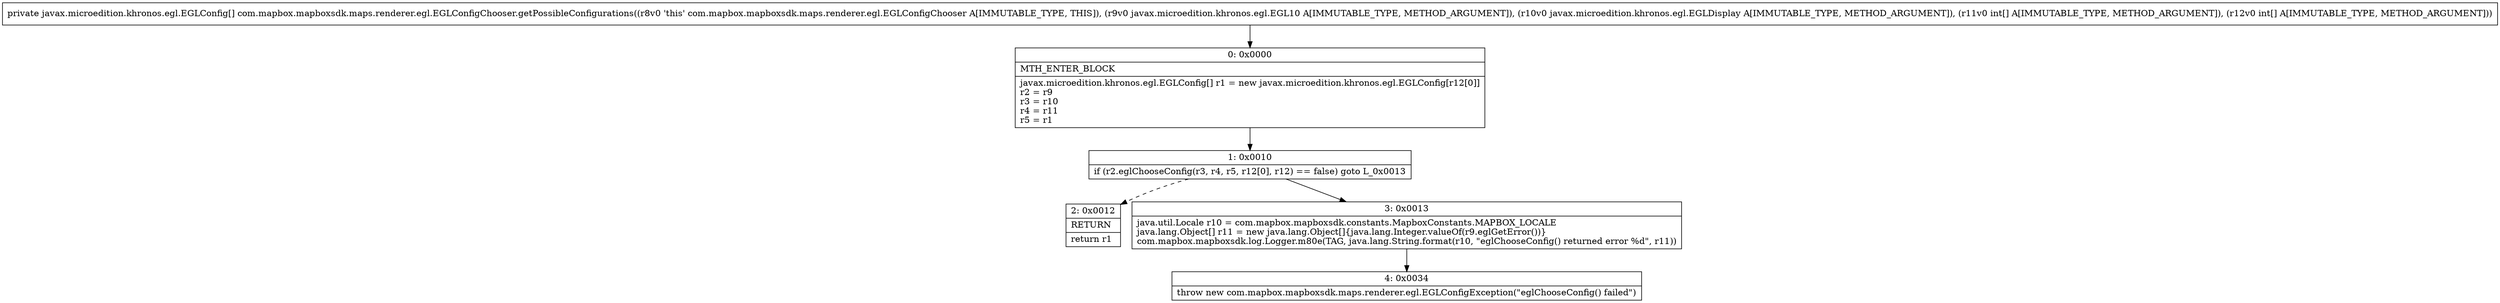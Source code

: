 digraph "CFG forcom.mapbox.mapboxsdk.maps.renderer.egl.EGLConfigChooser.getPossibleConfigurations(Ljavax\/microedition\/khronos\/egl\/EGL10;Ljavax\/microedition\/khronos\/egl\/EGLDisplay;[I[I)[Ljavax\/microedition\/khronos\/egl\/EGLConfig;" {
Node_0 [shape=record,label="{0\:\ 0x0000|MTH_ENTER_BLOCK\l|javax.microedition.khronos.egl.EGLConfig[] r1 = new javax.microedition.khronos.egl.EGLConfig[r12[0]]\lr2 = r9\lr3 = r10\lr4 = r11\lr5 = r1\l}"];
Node_1 [shape=record,label="{1\:\ 0x0010|if (r2.eglChooseConfig(r3, r4, r5, r12[0], r12) == false) goto L_0x0013\l}"];
Node_2 [shape=record,label="{2\:\ 0x0012|RETURN\l|return r1\l}"];
Node_3 [shape=record,label="{3\:\ 0x0013|java.util.Locale r10 = com.mapbox.mapboxsdk.constants.MapboxConstants.MAPBOX_LOCALE\ljava.lang.Object[] r11 = new java.lang.Object[]\{java.lang.Integer.valueOf(r9.eglGetError())\}\lcom.mapbox.mapboxsdk.log.Logger.m80e(TAG, java.lang.String.format(r10, \"eglChooseConfig() returned error %d\", r11))\l}"];
Node_4 [shape=record,label="{4\:\ 0x0034|throw new com.mapbox.mapboxsdk.maps.renderer.egl.EGLConfigException(\"eglChooseConfig() failed\")\l}"];
MethodNode[shape=record,label="{private javax.microedition.khronos.egl.EGLConfig[] com.mapbox.mapboxsdk.maps.renderer.egl.EGLConfigChooser.getPossibleConfigurations((r8v0 'this' com.mapbox.mapboxsdk.maps.renderer.egl.EGLConfigChooser A[IMMUTABLE_TYPE, THIS]), (r9v0 javax.microedition.khronos.egl.EGL10 A[IMMUTABLE_TYPE, METHOD_ARGUMENT]), (r10v0 javax.microedition.khronos.egl.EGLDisplay A[IMMUTABLE_TYPE, METHOD_ARGUMENT]), (r11v0 int[] A[IMMUTABLE_TYPE, METHOD_ARGUMENT]), (r12v0 int[] A[IMMUTABLE_TYPE, METHOD_ARGUMENT])) }"];
MethodNode -> Node_0;
Node_0 -> Node_1;
Node_1 -> Node_2[style=dashed];
Node_1 -> Node_3;
Node_3 -> Node_4;
}

